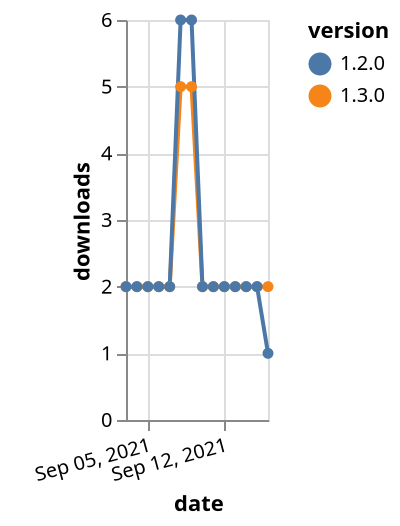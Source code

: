{"$schema": "https://vega.github.io/schema/vega-lite/v5.json", "description": "A simple bar chart with embedded data.", "data": {"values": [{"date": "2021-09-03", "total": 2572, "delta": 2, "version": "1.3.0"}, {"date": "2021-09-04", "total": 2574, "delta": 2, "version": "1.3.0"}, {"date": "2021-09-05", "total": 2576, "delta": 2, "version": "1.3.0"}, {"date": "2021-09-06", "total": 2578, "delta": 2, "version": "1.3.0"}, {"date": "2021-09-07", "total": 2580, "delta": 2, "version": "1.3.0"}, {"date": "2021-09-08", "total": 2585, "delta": 5, "version": "1.3.0"}, {"date": "2021-09-09", "total": 2590, "delta": 5, "version": "1.3.0"}, {"date": "2021-09-10", "total": 2592, "delta": 2, "version": "1.3.0"}, {"date": "2021-09-11", "total": 2594, "delta": 2, "version": "1.3.0"}, {"date": "2021-09-12", "total": 2596, "delta": 2, "version": "1.3.0"}, {"date": "2021-09-13", "total": 2598, "delta": 2, "version": "1.3.0"}, {"date": "2021-09-14", "total": 2600, "delta": 2, "version": "1.3.0"}, {"date": "2021-09-15", "total": 2602, "delta": 2, "version": "1.3.0"}, {"date": "2021-09-16", "total": 2604, "delta": 2, "version": "1.3.0"}, {"date": "2021-09-03", "total": 2885, "delta": 2, "version": "1.2.0"}, {"date": "2021-09-04", "total": 2887, "delta": 2, "version": "1.2.0"}, {"date": "2021-09-05", "total": 2889, "delta": 2, "version": "1.2.0"}, {"date": "2021-09-06", "total": 2891, "delta": 2, "version": "1.2.0"}, {"date": "2021-09-07", "total": 2893, "delta": 2, "version": "1.2.0"}, {"date": "2021-09-08", "total": 2899, "delta": 6, "version": "1.2.0"}, {"date": "2021-09-09", "total": 2905, "delta": 6, "version": "1.2.0"}, {"date": "2021-09-10", "total": 2907, "delta": 2, "version": "1.2.0"}, {"date": "2021-09-11", "total": 2909, "delta": 2, "version": "1.2.0"}, {"date": "2021-09-12", "total": 2911, "delta": 2, "version": "1.2.0"}, {"date": "2021-09-13", "total": 2913, "delta": 2, "version": "1.2.0"}, {"date": "2021-09-14", "total": 2915, "delta": 2, "version": "1.2.0"}, {"date": "2021-09-15", "total": 2917, "delta": 2, "version": "1.2.0"}, {"date": "2021-09-16", "total": 2918, "delta": 1, "version": "1.2.0"}]}, "width": "container", "mark": {"type": "line", "point": {"filled": true}}, "encoding": {"x": {"field": "date", "type": "temporal", "timeUnit": "yearmonthdate", "title": "date", "axis": {"labelAngle": -15}}, "y": {"field": "delta", "type": "quantitative", "title": "downloads"}, "color": {"field": "version", "type": "nominal"}, "tooltip": {"field": "delta"}}}